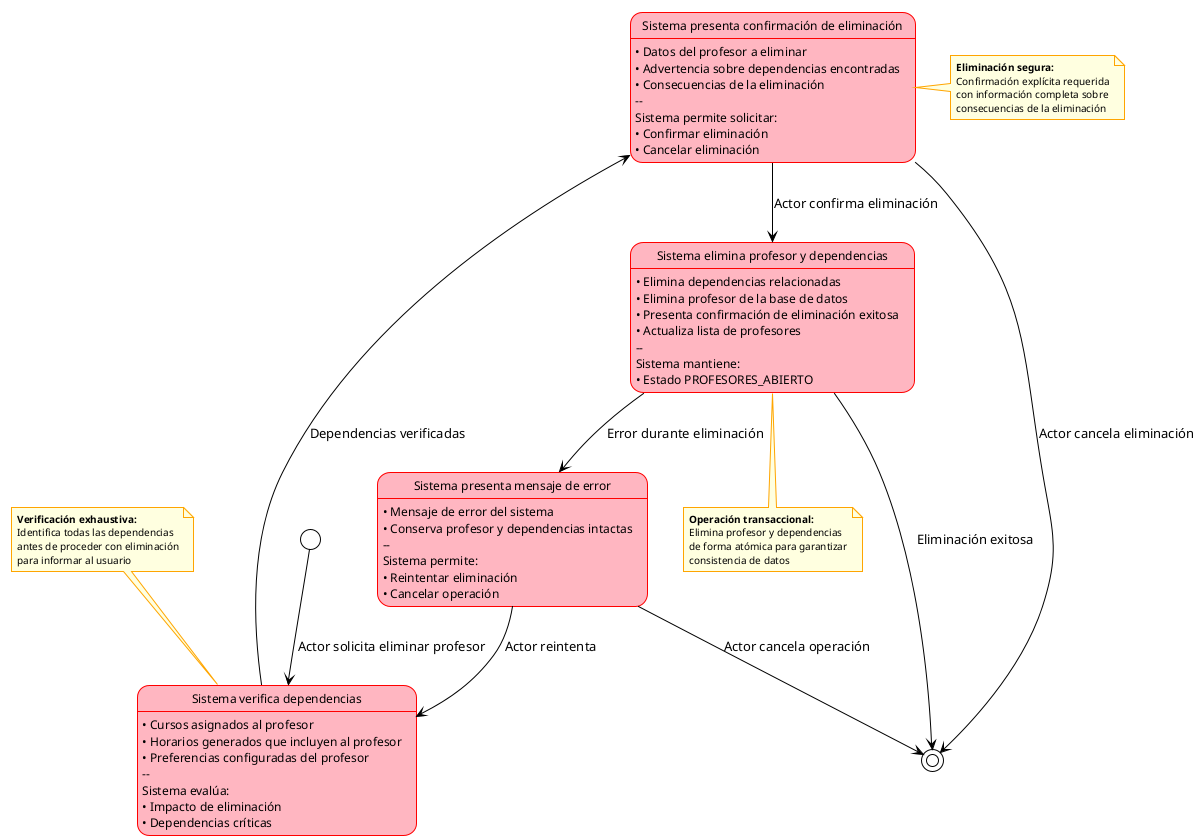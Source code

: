 @startuml eliminarProfesor-especificacion
!theme plain
skinparam state {
  BackgroundColor LightPink
  BorderColor Red
  FontName Arial
  FontSize 12
}
skinparam note {
  BackgroundColor LightYellow
  BorderColor Orange
  FontSize 10
}

state "Sistema verifica dependencias" as VerificarDependencias {
  VerificarDependencias: • Cursos asignados al profesor
  VerificarDependencias: • Horarios generados que incluyen al profesor
  VerificarDependencias: • Preferencias configuradas del profesor
  VerificarDependencias: --
  VerificarDependencias: Sistema evalúa:
  VerificarDependencias: • Impacto de eliminación
  VerificarDependencias: • Dependencias críticas
}

state "Sistema presenta confirmación de eliminación" as PresentarConfirmacion {
  PresentarConfirmacion: • Datos del profesor a eliminar
  PresentarConfirmacion: • Advertencia sobre dependencias encontradas
  PresentarConfirmacion: • Consecuencias de la eliminación
  PresentarConfirmacion: --
  PresentarConfirmacion: Sistema permite solicitar:
  PresentarConfirmacion: • Confirmar eliminación
  PresentarConfirmacion: • Cancelar eliminación
}

state "Sistema elimina profesor y dependencias" as EliminarProfesor {
  EliminarProfesor: • Elimina dependencias relacionadas
  EliminarProfesor: • Elimina profesor de la base de datos
  EliminarProfesor: • Presenta confirmación de eliminación exitosa
  EliminarProfesor: • Actualiza lista de profesores
  EliminarProfesor: --
  EliminarProfesor: Sistema mantiene:
  EliminarProfesor: • Estado PROFESORES_ABIERTO
}

state "Sistema presenta mensaje de error" as MostrarError {
  MostrarError: • Mensaje de error del sistema
  MostrarError: • Conserva profesor y dependencias intactas
  MostrarError: --
  MostrarError: Sistema permite:
  MostrarError: • Reintentar eliminación
  MostrarError: • Cancelar operación
}

[*] --> VerificarDependencias : Actor solicita eliminar profesor
VerificarDependencias --> PresentarConfirmacion : Dependencias verificadas
PresentarConfirmacion --> EliminarProfesor : Actor confirma eliminación
PresentarConfirmacion --> [*] : Actor cancela eliminación
EliminarProfesor --> [*] : Eliminación exitosa
EliminarProfesor --> MostrarError : Error durante eliminación
MostrarError --> VerificarDependencias : Actor reintenta
MostrarError --> [*] : Actor cancela operación

note top of VerificarDependencias
  <b>Verificación exhaustiva:</b>
  Identifica todas las dependencias
  antes de proceder con eliminación
  para informar al usuario
end note

note right of PresentarConfirmacion
  <b>Eliminación segura:</b>
  Confirmación explícita requerida
  con información completa sobre
  consecuencias de la eliminación
end note

note bottom of EliminarProfesor
  <b>Operación transaccional:</b>
  Elimina profesor y dependencias
  de forma atómica para garantizar
  consistencia de datos
end note

@enduml
